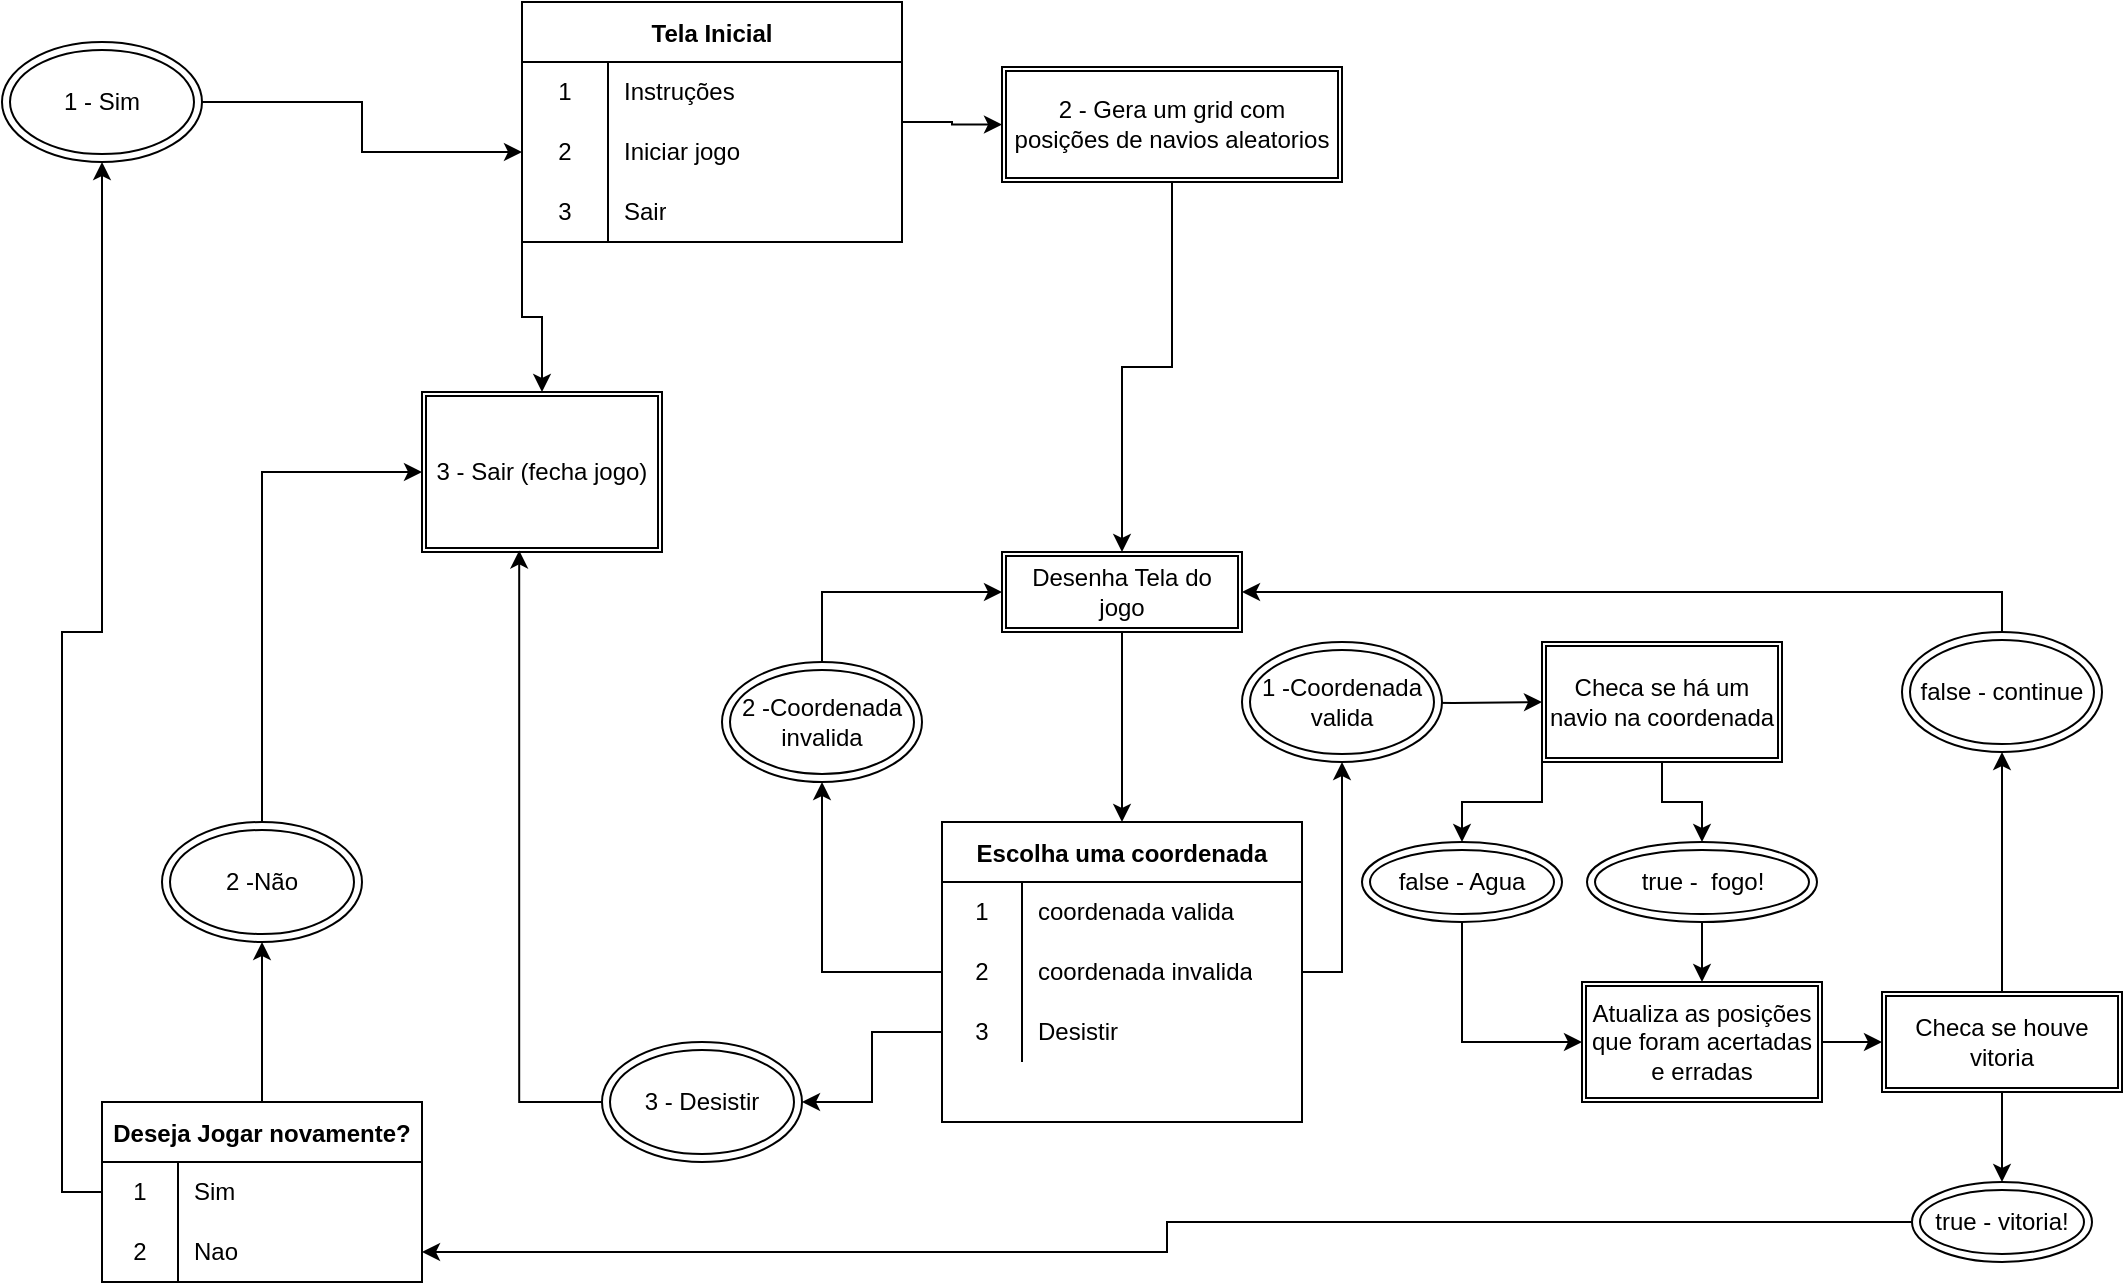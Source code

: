 <mxfile version="18.0.1" type="device"><diagram name="Page-1" id="e56a1550-8fbb-45ad-956c-1786394a9013"><mxGraphModel dx="1912" dy="1008" grid="1" gridSize="10" guides="1" tooltips="1" connect="1" arrows="1" fold="1" page="1" pageScale="1" pageWidth="1100" pageHeight="850" background="none" math="0" shadow="0"><root><mxCell id="0"/><mxCell id="1" parent="0"/><mxCell id="yz7zy5qgrNKdMoXE5dMD-12" style="edgeStyle=orthogonalEdgeStyle;rounded=0;orthogonalLoop=1;jettySize=auto;html=1;exitX=0;exitY=1;exitDx=0;exitDy=0;" edge="1" parent="1" source="yz7zy5qgrNKdMoXE5dMD-2" target="yz7zy5qgrNKdMoXE5dMD-13"><mxGeometry relative="1" as="geometry"><mxPoint x="-560" y="205" as="targetPoint"/></mxGeometry></mxCell><mxCell id="yz7zy5qgrNKdMoXE5dMD-97" style="edgeStyle=orthogonalEdgeStyle;rounded=0;orthogonalLoop=1;jettySize=auto;html=1;" edge="1" parent="1" source="yz7zy5qgrNKdMoXE5dMD-2" target="yz7zy5qgrNKdMoXE5dMD-98"><mxGeometry relative="1" as="geometry"><mxPoint x="-130" y="85" as="targetPoint"/></mxGeometry></mxCell><mxCell id="yz7zy5qgrNKdMoXE5dMD-2" value="Tela Inicial" style="shape=table;startSize=30;container=1;collapsible=0;childLayout=tableLayout;fixedRows=1;rowLines=0;fontStyle=1;" vertex="1" parent="1"><mxGeometry x="-370" y="10" width="190" height="120" as="geometry"/></mxCell><mxCell id="yz7zy5qgrNKdMoXE5dMD-3" value="" style="shape=tableRow;horizontal=0;startSize=0;swimlaneHead=0;swimlaneBody=0;top=0;left=0;bottom=0;right=0;collapsible=0;dropTarget=0;fillColor=none;points=[[0,0.5],[1,0.5]];portConstraint=eastwest;" vertex="1" parent="yz7zy5qgrNKdMoXE5dMD-2"><mxGeometry y="30" width="190" height="30" as="geometry"/></mxCell><mxCell id="yz7zy5qgrNKdMoXE5dMD-4" value="1" style="shape=partialRectangle;html=1;whiteSpace=wrap;connectable=0;fillColor=none;top=0;left=0;bottom=0;right=0;overflow=hidden;pointerEvents=1;" vertex="1" parent="yz7zy5qgrNKdMoXE5dMD-3"><mxGeometry width="43" height="30" as="geometry"><mxRectangle width="43" height="30" as="alternateBounds"/></mxGeometry></mxCell><mxCell id="yz7zy5qgrNKdMoXE5dMD-5" value="Instruções" style="shape=partialRectangle;html=1;whiteSpace=wrap;connectable=0;fillColor=none;top=0;left=0;bottom=0;right=0;align=left;spacingLeft=6;overflow=hidden;" vertex="1" parent="yz7zy5qgrNKdMoXE5dMD-3"><mxGeometry x="43" width="147" height="30" as="geometry"><mxRectangle width="147" height="30" as="alternateBounds"/></mxGeometry></mxCell><mxCell id="yz7zy5qgrNKdMoXE5dMD-6" value="" style="shape=tableRow;horizontal=0;startSize=0;swimlaneHead=0;swimlaneBody=0;top=0;left=0;bottom=0;right=0;collapsible=0;dropTarget=0;fillColor=none;points=[[0,0.5],[1,0.5]];portConstraint=eastwest;" vertex="1" parent="yz7zy5qgrNKdMoXE5dMD-2"><mxGeometry y="60" width="190" height="30" as="geometry"/></mxCell><mxCell id="yz7zy5qgrNKdMoXE5dMD-7" value="2" style="shape=partialRectangle;html=1;whiteSpace=wrap;connectable=0;fillColor=none;top=0;left=0;bottom=0;right=0;overflow=hidden;" vertex="1" parent="yz7zy5qgrNKdMoXE5dMD-6"><mxGeometry width="43" height="30" as="geometry"><mxRectangle width="43" height="30" as="alternateBounds"/></mxGeometry></mxCell><mxCell id="yz7zy5qgrNKdMoXE5dMD-8" value="Iniciar jogo" style="shape=partialRectangle;html=1;whiteSpace=wrap;connectable=0;fillColor=none;top=0;left=0;bottom=0;right=0;align=left;spacingLeft=6;overflow=hidden;" vertex="1" parent="yz7zy5qgrNKdMoXE5dMD-6"><mxGeometry x="43" width="147" height="30" as="geometry"><mxRectangle width="147" height="30" as="alternateBounds"/></mxGeometry></mxCell><mxCell id="yz7zy5qgrNKdMoXE5dMD-9" value="" style="shape=tableRow;horizontal=0;startSize=0;swimlaneHead=0;swimlaneBody=0;top=0;left=0;bottom=0;right=0;collapsible=0;dropTarget=0;fillColor=none;points=[[0,0.5],[1,0.5]];portConstraint=eastwest;" vertex="1" parent="yz7zy5qgrNKdMoXE5dMD-2"><mxGeometry y="90" width="190" height="30" as="geometry"/></mxCell><mxCell id="yz7zy5qgrNKdMoXE5dMD-10" value="3" style="shape=partialRectangle;html=1;whiteSpace=wrap;connectable=0;fillColor=none;top=0;left=0;bottom=0;right=0;overflow=hidden;" vertex="1" parent="yz7zy5qgrNKdMoXE5dMD-9"><mxGeometry width="43" height="30" as="geometry"><mxRectangle width="43" height="30" as="alternateBounds"/></mxGeometry></mxCell><mxCell id="yz7zy5qgrNKdMoXE5dMD-11" value="Sair" style="shape=partialRectangle;html=1;whiteSpace=wrap;connectable=0;fillColor=none;top=0;left=0;bottom=0;right=0;align=left;spacingLeft=6;overflow=hidden;" vertex="1" parent="yz7zy5qgrNKdMoXE5dMD-9"><mxGeometry x="43" width="147" height="30" as="geometry"><mxRectangle width="147" height="30" as="alternateBounds"/></mxGeometry></mxCell><mxCell id="yz7zy5qgrNKdMoXE5dMD-13" value="3 - Sair (fecha jogo)" style="shape=ext;double=1;rounded=0;whiteSpace=wrap;html=1;" vertex="1" parent="1"><mxGeometry x="-420" y="205" width="120" height="80" as="geometry"/></mxCell><mxCell id="yz7zy5qgrNKdMoXE5dMD-65" style="edgeStyle=orthogonalEdgeStyle;rounded=0;orthogonalLoop=1;jettySize=auto;html=1;" edge="1" parent="1" source="yz7zy5qgrNKdMoXE5dMD-64" target="yz7zy5qgrNKdMoXE5dMD-66"><mxGeometry relative="1" as="geometry"><mxPoint x="-70" y="295" as="targetPoint"/></mxGeometry></mxCell><mxCell id="yz7zy5qgrNKdMoXE5dMD-64" value="Desenha Tela do jogo" style="shape=ext;double=1;rounded=0;whiteSpace=wrap;html=1;" vertex="1" parent="1"><mxGeometry x="-130" y="285" width="120" height="40" as="geometry"/></mxCell><mxCell id="yz7zy5qgrNKdMoXE5dMD-76" style="edgeStyle=orthogonalEdgeStyle;rounded=0;orthogonalLoop=1;jettySize=auto;html=1;" edge="1" parent="1" source="yz7zy5qgrNKdMoXE5dMD-66" target="yz7zy5qgrNKdMoXE5dMD-77"><mxGeometry relative="1" as="geometry"><mxPoint x="-230" y="360" as="targetPoint"/></mxGeometry></mxCell><mxCell id="yz7zy5qgrNKdMoXE5dMD-66" value="Escolha uma coordenada" style="shape=table;startSize=30;container=1;collapsible=0;childLayout=tableLayout;fixedRows=1;rowLines=0;fontStyle=1;" vertex="1" parent="1"><mxGeometry x="-160" y="420" width="180" height="150" as="geometry"/></mxCell><mxCell id="yz7zy5qgrNKdMoXE5dMD-67" value="" style="shape=tableRow;horizontal=0;startSize=0;swimlaneHead=0;swimlaneBody=0;top=0;left=0;bottom=0;right=0;collapsible=0;dropTarget=0;fillColor=none;points=[[0,0.5],[1,0.5]];portConstraint=eastwest;" vertex="1" parent="yz7zy5qgrNKdMoXE5dMD-66"><mxGeometry y="30" width="180" height="30" as="geometry"/></mxCell><mxCell id="yz7zy5qgrNKdMoXE5dMD-68" value="1" style="shape=partialRectangle;html=1;whiteSpace=wrap;connectable=0;fillColor=none;top=0;left=0;bottom=0;right=0;overflow=hidden;pointerEvents=1;" vertex="1" parent="yz7zy5qgrNKdMoXE5dMD-67"><mxGeometry width="40" height="30" as="geometry"><mxRectangle width="40" height="30" as="alternateBounds"/></mxGeometry></mxCell><mxCell id="yz7zy5qgrNKdMoXE5dMD-69" value="coordenada valida" style="shape=partialRectangle;html=1;whiteSpace=wrap;connectable=0;fillColor=none;top=0;left=0;bottom=0;right=0;align=left;spacingLeft=6;overflow=hidden;" vertex="1" parent="yz7zy5qgrNKdMoXE5dMD-67"><mxGeometry x="40" width="140" height="30" as="geometry"><mxRectangle width="140" height="30" as="alternateBounds"/></mxGeometry></mxCell><mxCell id="yz7zy5qgrNKdMoXE5dMD-70" value="" style="shape=tableRow;horizontal=0;startSize=0;swimlaneHead=0;swimlaneBody=0;top=0;left=0;bottom=0;right=0;collapsible=0;dropTarget=0;fillColor=none;points=[[0,0.5],[1,0.5]];portConstraint=eastwest;" vertex="1" parent="yz7zy5qgrNKdMoXE5dMD-66"><mxGeometry y="60" width="180" height="30" as="geometry"/></mxCell><mxCell id="yz7zy5qgrNKdMoXE5dMD-71" value="2" style="shape=partialRectangle;html=1;whiteSpace=wrap;connectable=0;fillColor=none;top=0;left=0;bottom=0;right=0;overflow=hidden;" vertex="1" parent="yz7zy5qgrNKdMoXE5dMD-70"><mxGeometry width="40" height="30" as="geometry"><mxRectangle width="40" height="30" as="alternateBounds"/></mxGeometry></mxCell><mxCell id="yz7zy5qgrNKdMoXE5dMD-72" value="coordenada invalida" style="shape=partialRectangle;html=1;whiteSpace=wrap;connectable=0;fillColor=none;top=0;left=0;bottom=0;right=0;align=left;spacingLeft=6;overflow=hidden;" vertex="1" parent="yz7zy5qgrNKdMoXE5dMD-70"><mxGeometry x="40" width="140" height="30" as="geometry"><mxRectangle width="140" height="30" as="alternateBounds"/></mxGeometry></mxCell><mxCell id="yz7zy5qgrNKdMoXE5dMD-73" value="" style="shape=tableRow;horizontal=0;startSize=0;swimlaneHead=0;swimlaneBody=0;top=0;left=0;bottom=0;right=0;collapsible=0;dropTarget=0;fillColor=none;points=[[0,0.5],[1,0.5]];portConstraint=eastwest;" vertex="1" parent="yz7zy5qgrNKdMoXE5dMD-66"><mxGeometry y="90" width="180" height="30" as="geometry"/></mxCell><mxCell id="yz7zy5qgrNKdMoXE5dMD-74" value="3" style="shape=partialRectangle;html=1;whiteSpace=wrap;connectable=0;fillColor=none;top=0;left=0;bottom=0;right=0;overflow=hidden;" vertex="1" parent="yz7zy5qgrNKdMoXE5dMD-73"><mxGeometry width="40" height="30" as="geometry"><mxRectangle width="40" height="30" as="alternateBounds"/></mxGeometry></mxCell><mxCell id="yz7zy5qgrNKdMoXE5dMD-75" value="Desistir" style="shape=partialRectangle;html=1;whiteSpace=wrap;connectable=0;fillColor=none;top=0;left=0;bottom=0;right=0;align=left;spacingLeft=6;overflow=hidden;" vertex="1" parent="yz7zy5qgrNKdMoXE5dMD-73"><mxGeometry x="40" width="140" height="30" as="geometry"><mxRectangle width="140" height="30" as="alternateBounds"/></mxGeometry></mxCell><mxCell id="yz7zy5qgrNKdMoXE5dMD-78" style="edgeStyle=orthogonalEdgeStyle;rounded=0;orthogonalLoop=1;jettySize=auto;html=1;entryX=0;entryY=0.5;entryDx=0;entryDy=0;exitX=0.5;exitY=0;exitDx=0;exitDy=0;" edge="1" parent="1" source="yz7zy5qgrNKdMoXE5dMD-77" target="yz7zy5qgrNKdMoXE5dMD-64"><mxGeometry relative="1" as="geometry"><mxPoint x="-280" y="320" as="sourcePoint"/></mxGeometry></mxCell><mxCell id="yz7zy5qgrNKdMoXE5dMD-77" value="2 -Coordenada invalida" style="ellipse;shape=doubleEllipse;whiteSpace=wrap;html=1;" vertex="1" parent="1"><mxGeometry x="-270" y="340" width="100" height="60" as="geometry"/></mxCell><mxCell id="yz7zy5qgrNKdMoXE5dMD-79" style="edgeStyle=orthogonalEdgeStyle;rounded=0;orthogonalLoop=1;jettySize=auto;html=1;exitX=1;exitY=0.5;exitDx=0;exitDy=0;" edge="1" parent="1" source="yz7zy5qgrNKdMoXE5dMD-70" target="yz7zy5qgrNKdMoXE5dMD-80"><mxGeometry relative="1" as="geometry"><mxPoint x="50" y="360.2" as="targetPoint"/></mxGeometry></mxCell><mxCell id="yz7zy5qgrNKdMoXE5dMD-81" style="edgeStyle=orthogonalEdgeStyle;rounded=0;orthogonalLoop=1;jettySize=auto;html=1;" edge="1" parent="1" target="yz7zy5qgrNKdMoXE5dMD-84"><mxGeometry relative="1" as="geometry"><mxPoint x="150" y="360.2" as="targetPoint"/><mxPoint x="50.0" y="360" as="sourcePoint"/></mxGeometry></mxCell><mxCell id="yz7zy5qgrNKdMoXE5dMD-80" value="1 -Coordenada valida" style="ellipse;shape=doubleEllipse;whiteSpace=wrap;html=1;" vertex="1" parent="1"><mxGeometry x="-10" y="330.0" width="100" height="60" as="geometry"/></mxCell><mxCell id="yz7zy5qgrNKdMoXE5dMD-82" style="edgeStyle=orthogonalEdgeStyle;rounded=0;orthogonalLoop=1;jettySize=auto;html=1;exitX=0;exitY=0.5;exitDx=0;exitDy=0;entryX=0.405;entryY=0.99;entryDx=0;entryDy=0;entryPerimeter=0;startArrow=none;" edge="1" parent="1" source="yz7zy5qgrNKdMoXE5dMD-83" target="yz7zy5qgrNKdMoXE5dMD-13"><mxGeometry relative="1" as="geometry"><mxPoint x="-200" y="425" as="targetPoint"/><Array as="points"/></mxGeometry></mxCell><mxCell id="yz7zy5qgrNKdMoXE5dMD-85" style="edgeStyle=orthogonalEdgeStyle;rounded=0;orthogonalLoop=1;jettySize=auto;html=1;" edge="1" parent="1" source="yz7zy5qgrNKdMoXE5dMD-84" target="yz7zy5qgrNKdMoXE5dMD-89"><mxGeometry relative="1" as="geometry"><mxPoint x="220" y="440" as="targetPoint"/></mxGeometry></mxCell><mxCell id="yz7zy5qgrNKdMoXE5dMD-95" style="edgeStyle=orthogonalEdgeStyle;rounded=0;orthogonalLoop=1;jettySize=auto;html=1;exitX=0;exitY=1;exitDx=0;exitDy=0;" edge="1" parent="1" source="yz7zy5qgrNKdMoXE5dMD-84" target="yz7zy5qgrNKdMoXE5dMD-92"><mxGeometry relative="1" as="geometry"/></mxCell><mxCell id="yz7zy5qgrNKdMoXE5dMD-84" value="Checa se há um navio na coordenada" style="shape=ext;double=1;rounded=0;whiteSpace=wrap;html=1;" vertex="1" parent="1"><mxGeometry x="140" y="330" width="120" height="60" as="geometry"/></mxCell><mxCell id="yz7zy5qgrNKdMoXE5dMD-87" style="edgeStyle=orthogonalEdgeStyle;rounded=0;orthogonalLoop=1;jettySize=auto;html=1;" edge="1" parent="1" source="yz7zy5qgrNKdMoXE5dMD-86" target="yz7zy5qgrNKdMoXE5dMD-88"><mxGeometry relative="1" as="geometry"><mxPoint x="500" y="360" as="targetPoint"/></mxGeometry></mxCell><mxCell id="yz7zy5qgrNKdMoXE5dMD-86" value="Atualiza as posições que foram acertadas e erradas" style="shape=ext;double=1;rounded=0;whiteSpace=wrap;html=1;" vertex="1" parent="1"><mxGeometry x="160" y="500" width="120" height="60" as="geometry"/></mxCell><mxCell id="yz7zy5qgrNKdMoXE5dMD-102" value="" style="edgeStyle=orthogonalEdgeStyle;rounded=0;orthogonalLoop=1;jettySize=auto;html=1;" edge="1" parent="1" source="yz7zy5qgrNKdMoXE5dMD-88" target="yz7zy5qgrNKdMoXE5dMD-103"><mxGeometry relative="1" as="geometry"><mxPoint x="370" y="630" as="targetPoint"/></mxGeometry></mxCell><mxCell id="yz7zy5qgrNKdMoXE5dMD-124" style="edgeStyle=orthogonalEdgeStyle;rounded=0;orthogonalLoop=1;jettySize=auto;html=1;exitX=0.5;exitY=0;exitDx=0;exitDy=0;" edge="1" parent="1" source="yz7zy5qgrNKdMoXE5dMD-88" target="yz7zy5qgrNKdMoXE5dMD-125"><mxGeometry relative="1" as="geometry"><mxPoint x="369.609" y="470" as="targetPoint"/></mxGeometry></mxCell><mxCell id="yz7zy5qgrNKdMoXE5dMD-88" value="Checa se houve vitoria" style="shape=ext;double=1;rounded=0;whiteSpace=wrap;html=1;" vertex="1" parent="1"><mxGeometry x="310" y="505" width="120" height="50" as="geometry"/></mxCell><mxCell id="yz7zy5qgrNKdMoXE5dMD-90" style="edgeStyle=orthogonalEdgeStyle;rounded=0;orthogonalLoop=1;jettySize=auto;html=1;exitX=0.5;exitY=1;exitDx=0;exitDy=0;entryX=0.5;entryY=0;entryDx=0;entryDy=0;" edge="1" parent="1" source="yz7zy5qgrNKdMoXE5dMD-89" target="yz7zy5qgrNKdMoXE5dMD-86"><mxGeometry relative="1" as="geometry"/></mxCell><mxCell id="yz7zy5qgrNKdMoXE5dMD-89" value="true -&amp;nbsp; fogo!" style="ellipse;shape=doubleEllipse;whiteSpace=wrap;html=1;" vertex="1" parent="1"><mxGeometry x="162.5" y="430" width="115" height="40" as="geometry"/></mxCell><mxCell id="yz7zy5qgrNKdMoXE5dMD-96" style="edgeStyle=orthogonalEdgeStyle;rounded=0;orthogonalLoop=1;jettySize=auto;html=1;exitX=0.5;exitY=1;exitDx=0;exitDy=0;entryX=0;entryY=0.5;entryDx=0;entryDy=0;" edge="1" parent="1" source="yz7zy5qgrNKdMoXE5dMD-92" target="yz7zy5qgrNKdMoXE5dMD-86"><mxGeometry relative="1" as="geometry"/></mxCell><mxCell id="yz7zy5qgrNKdMoXE5dMD-92" value="false - Agua" style="ellipse;shape=doubleEllipse;whiteSpace=wrap;html=1;" vertex="1" parent="1"><mxGeometry x="50" y="430" width="100" height="40" as="geometry"/></mxCell><mxCell id="yz7zy5qgrNKdMoXE5dMD-99" style="edgeStyle=orthogonalEdgeStyle;rounded=0;orthogonalLoop=1;jettySize=auto;html=1;entryX=0.5;entryY=0;entryDx=0;entryDy=0;" edge="1" parent="1" source="yz7zy5qgrNKdMoXE5dMD-98" target="yz7zy5qgrNKdMoXE5dMD-64"><mxGeometry relative="1" as="geometry"><mxPoint x="-70" y="280" as="targetPoint"/></mxGeometry></mxCell><mxCell id="yz7zy5qgrNKdMoXE5dMD-98" value="2 - Gera um grid com posições de navios aleatorios" style="shape=ext;double=1;rounded=0;whiteSpace=wrap;html=1;" vertex="1" parent="1"><mxGeometry x="-130" y="42.5" width="170" height="57.5" as="geometry"/></mxCell><mxCell id="yz7zy5qgrNKdMoXE5dMD-116" style="edgeStyle=orthogonalEdgeStyle;rounded=0;orthogonalLoop=1;jettySize=auto;html=1;entryX=1;entryY=0.5;entryDx=0;entryDy=0;" edge="1" parent="1" source="yz7zy5qgrNKdMoXE5dMD-103" target="yz7zy5qgrNKdMoXE5dMD-110"><mxGeometry relative="1" as="geometry"/></mxCell><mxCell id="yz7zy5qgrNKdMoXE5dMD-103" value="true - vitoria!" style="ellipse;shape=doubleEllipse;whiteSpace=wrap;html=1;" vertex="1" parent="1"><mxGeometry x="325" y="600" width="90" height="40" as="geometry"/></mxCell><mxCell id="yz7zy5qgrNKdMoXE5dMD-121" value="" style="edgeStyle=orthogonalEdgeStyle;rounded=0;orthogonalLoop=1;jettySize=auto;html=1;" edge="1" parent="1" source="yz7zy5qgrNKdMoXE5dMD-106" target="yz7zy5qgrNKdMoXE5dMD-122"><mxGeometry relative="1" as="geometry"><mxPoint x="-500" y="450" as="targetPoint"/></mxGeometry></mxCell><mxCell id="yz7zy5qgrNKdMoXE5dMD-129" style="edgeStyle=orthogonalEdgeStyle;rounded=0;orthogonalLoop=1;jettySize=auto;html=1;entryX=0.5;entryY=1;entryDx=0;entryDy=0;" edge="1" parent="1" source="yz7zy5qgrNKdMoXE5dMD-106" target="yz7zy5qgrNKdMoXE5dMD-118"><mxGeometry relative="1" as="geometry"><Array as="points"><mxPoint x="-600" y="605"/><mxPoint x="-600" y="325"/><mxPoint x="-580" y="325"/></Array></mxGeometry></mxCell><mxCell id="yz7zy5qgrNKdMoXE5dMD-106" value="Deseja Jogar novamente?" style="shape=table;startSize=30;container=1;collapsible=0;childLayout=tableLayout;fixedRows=1;rowLines=0;fontStyle=1;" vertex="1" parent="1"><mxGeometry x="-580" y="560" width="160" height="90" as="geometry"/></mxCell><mxCell id="yz7zy5qgrNKdMoXE5dMD-107" value="" style="shape=tableRow;horizontal=0;startSize=0;swimlaneHead=0;swimlaneBody=0;top=0;left=0;bottom=0;right=0;collapsible=0;dropTarget=0;fillColor=none;points=[[0,0.5],[1,0.5]];portConstraint=eastwest;" vertex="1" parent="yz7zy5qgrNKdMoXE5dMD-106"><mxGeometry y="30" width="160" height="30" as="geometry"/></mxCell><mxCell id="yz7zy5qgrNKdMoXE5dMD-108" value="1" style="shape=partialRectangle;html=1;whiteSpace=wrap;connectable=0;fillColor=none;top=0;left=0;bottom=0;right=0;overflow=hidden;pointerEvents=1;" vertex="1" parent="yz7zy5qgrNKdMoXE5dMD-107"><mxGeometry width="38" height="30" as="geometry"><mxRectangle width="38" height="30" as="alternateBounds"/></mxGeometry></mxCell><mxCell id="yz7zy5qgrNKdMoXE5dMD-109" value="Sim" style="shape=partialRectangle;html=1;whiteSpace=wrap;connectable=0;fillColor=none;top=0;left=0;bottom=0;right=0;align=left;spacingLeft=6;overflow=hidden;" vertex="1" parent="yz7zy5qgrNKdMoXE5dMD-107"><mxGeometry x="38" width="122" height="30" as="geometry"><mxRectangle width="122" height="30" as="alternateBounds"/></mxGeometry></mxCell><mxCell id="yz7zy5qgrNKdMoXE5dMD-110" value="" style="shape=tableRow;horizontal=0;startSize=0;swimlaneHead=0;swimlaneBody=0;top=0;left=0;bottom=0;right=0;collapsible=0;dropTarget=0;fillColor=none;points=[[0,0.5],[1,0.5]];portConstraint=eastwest;" vertex="1" parent="yz7zy5qgrNKdMoXE5dMD-106"><mxGeometry y="60" width="160" height="30" as="geometry"/></mxCell><mxCell id="yz7zy5qgrNKdMoXE5dMD-111" value="2" style="shape=partialRectangle;html=1;whiteSpace=wrap;connectable=0;fillColor=none;top=0;left=0;bottom=0;right=0;overflow=hidden;" vertex="1" parent="yz7zy5qgrNKdMoXE5dMD-110"><mxGeometry width="38" height="30" as="geometry"><mxRectangle width="38" height="30" as="alternateBounds"/></mxGeometry></mxCell><mxCell id="yz7zy5qgrNKdMoXE5dMD-112" value="Nao" style="shape=partialRectangle;html=1;whiteSpace=wrap;connectable=0;fillColor=none;top=0;left=0;bottom=0;right=0;align=left;spacingLeft=6;overflow=hidden;" vertex="1" parent="yz7zy5qgrNKdMoXE5dMD-110"><mxGeometry x="38" width="122" height="30" as="geometry"><mxRectangle width="122" height="30" as="alternateBounds"/></mxGeometry></mxCell><mxCell id="yz7zy5qgrNKdMoXE5dMD-130" style="edgeStyle=orthogonalEdgeStyle;rounded=0;orthogonalLoop=1;jettySize=auto;html=1;" edge="1" parent="1" source="yz7zy5qgrNKdMoXE5dMD-118" target="yz7zy5qgrNKdMoXE5dMD-6"><mxGeometry relative="1" as="geometry"/></mxCell><mxCell id="yz7zy5qgrNKdMoXE5dMD-118" value="1 - Sim" style="ellipse;shape=doubleEllipse;whiteSpace=wrap;html=1;" vertex="1" parent="1"><mxGeometry x="-630" y="30" width="100" height="60" as="geometry"/></mxCell><mxCell id="yz7zy5qgrNKdMoXE5dMD-123" style="edgeStyle=orthogonalEdgeStyle;rounded=0;orthogonalLoop=1;jettySize=auto;html=1;entryX=0;entryY=0.5;entryDx=0;entryDy=0;" edge="1" parent="1" source="yz7zy5qgrNKdMoXE5dMD-122" target="yz7zy5qgrNKdMoXE5dMD-13"><mxGeometry relative="1" as="geometry"><Array as="points"><mxPoint x="-500" y="245"/></Array></mxGeometry></mxCell><mxCell id="yz7zy5qgrNKdMoXE5dMD-122" value="2 -Não" style="ellipse;shape=doubleEllipse;whiteSpace=wrap;html=1;" vertex="1" parent="1"><mxGeometry x="-550" y="420" width="100" height="60" as="geometry"/></mxCell><mxCell id="yz7zy5qgrNKdMoXE5dMD-126" style="edgeStyle=orthogonalEdgeStyle;rounded=0;orthogonalLoop=1;jettySize=auto;html=1;entryX=1;entryY=0.5;entryDx=0;entryDy=0;exitX=0.5;exitY=0;exitDx=0;exitDy=0;" edge="1" parent="1" source="yz7zy5qgrNKdMoXE5dMD-125" target="yz7zy5qgrNKdMoXE5dMD-64"><mxGeometry relative="1" as="geometry"><Array as="points"><mxPoint x="370" y="305"/></Array></mxGeometry></mxCell><mxCell id="yz7zy5qgrNKdMoXE5dMD-125" value="false - continue" style="ellipse;shape=doubleEllipse;whiteSpace=wrap;html=1;" vertex="1" parent="1"><mxGeometry x="319.999" y="325" width="100" height="60" as="geometry"/></mxCell><mxCell id="yz7zy5qgrNKdMoXE5dMD-83" value="3 - Desistir" style="ellipse;shape=doubleEllipse;whiteSpace=wrap;html=1;" vertex="1" parent="1"><mxGeometry x="-330" y="530" width="100" height="60" as="geometry"/></mxCell><mxCell id="yz7zy5qgrNKdMoXE5dMD-128" style="edgeStyle=orthogonalEdgeStyle;rounded=0;orthogonalLoop=1;jettySize=auto;html=1;entryX=1;entryY=0.5;entryDx=0;entryDy=0;" edge="1" parent="1" source="yz7zy5qgrNKdMoXE5dMD-73" target="yz7zy5qgrNKdMoXE5dMD-83"><mxGeometry relative="1" as="geometry"/></mxCell></root></mxGraphModel></diagram></mxfile>